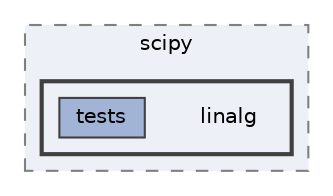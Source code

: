 digraph "/home/jam/Research/IRES-2025/dev/src/llm-scripts/testing/hypothesis-testing/hyp-env/lib/python3.12/site-packages/scipy/linalg"
{
 // LATEX_PDF_SIZE
  bgcolor="transparent";
  edge [fontname=Helvetica,fontsize=10,labelfontname=Helvetica,labelfontsize=10];
  node [fontname=Helvetica,fontsize=10,shape=box,height=0.2,width=0.4];
  compound=true
  subgraph clusterdir_814332bd57e1bf5f66b14a94b0fb7a0b {
    graph [ bgcolor="#edf0f7", pencolor="grey50", label="scipy", fontname=Helvetica,fontsize=10 style="filled,dashed", URL="dir_814332bd57e1bf5f66b14a94b0fb7a0b.html",tooltip=""]
  subgraph clusterdir_1248bf7b8a07a62efef5856f6016951a {
    graph [ bgcolor="#edf0f7", pencolor="grey25", label="", fontname=Helvetica,fontsize=10 style="filled,bold", URL="dir_1248bf7b8a07a62efef5856f6016951a.html",tooltip=""]
    dir_1248bf7b8a07a62efef5856f6016951a [shape=plaintext, label="linalg"];
  dir_3a913f84f7198f26ab0a5f19857c0ebf [label="tests", fillcolor="#a2b4d6", color="grey25", style="filled", URL="dir_3a913f84f7198f26ab0a5f19857c0ebf.html",tooltip=""];
  }
  }
}
